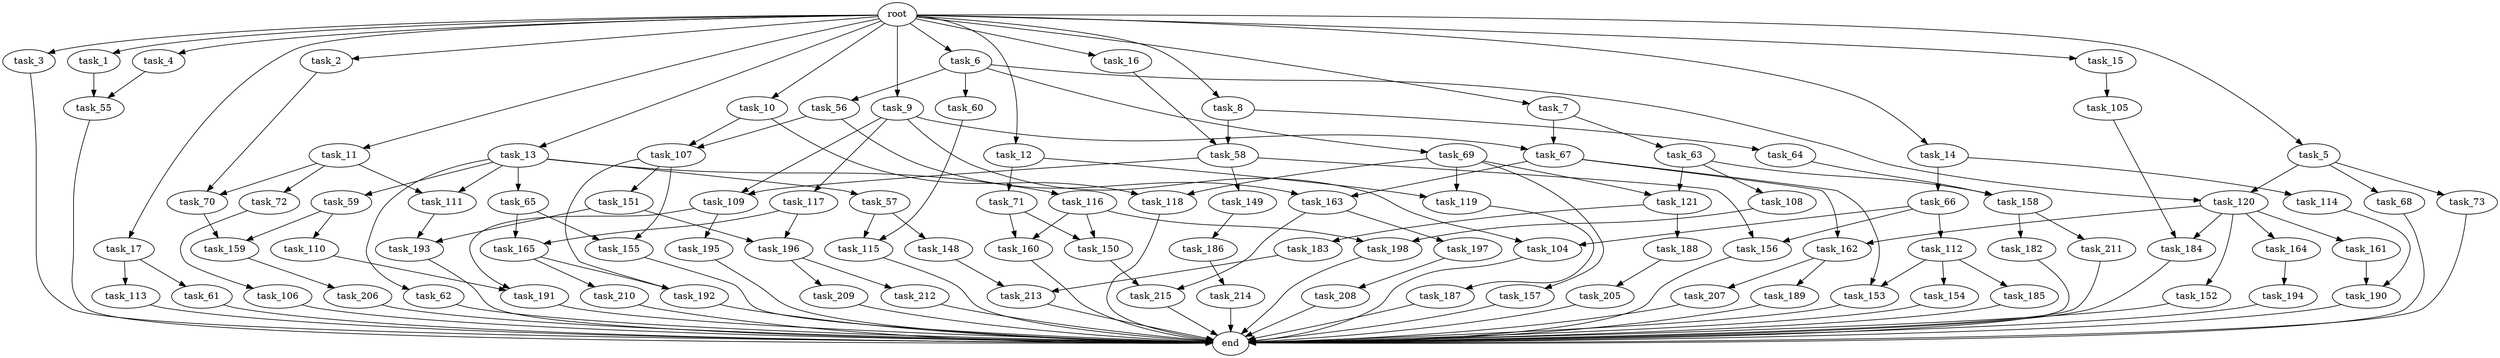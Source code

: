 digraph G {
  task_214 [size="2147483648.000000"];
  task_58 [size="1116691496.960000"];
  end [size="0.000000"];
  task_156 [size="10737418240.000000"];
  task_108 [size="3092376453.120000"];
  task_190 [size="6356551598.080000"];
  task_191 [size="4982162063.360000"];
  task_207 [size="1374389534.720000"];
  task_15 [size="10.240000"];
  task_3 [size="10.240000"];
  task_105 [size="8589934592.000000"];
  task_121 [size="6184752906.240000"];
  task_195 [size="773094113.280000"];
  task_154 [size="4209067950.080000"];
  task_73 [size="1374389534.720000"];
  task_209 [size="3092376453.120000"];
  task_210 [size="2147483648.000000"];
  task_16 [size="10.240000"];
  task_110 [size="6957847019.520000"];
  task_68 [size="1374389534.720000"];
  task_61 [size="4209067950.080000"];
  task_158 [size="7301444403.200000"];
  task_1 [size="10.240000"];
  task_185 [size="4209067950.080000"];
  task_72 [size="1374389534.720000"];
  task_11 [size="10.240000"];
  task_62 [size="5497558138.880000"];
  task_107 [size="12799002542.080000"];
  task_2 [size="10.240000"];
  task_10 [size="10.240000"];
  task_66 [size="5497558138.880000"];
  task_187 [size="4209067950.080000"];
  task_109 [size="11682311045.120001"];
  task_211 [size="2147483648.000000"];
  task_184 [size="12799002542.080000"];
  task_17 [size="10.240000"];
  task_114 [size="5497558138.880000"];
  task_155 [size="2147483648.000000"];
  task_67 [size="11682311045.120001"];
  task_150 [size="15547781611.520000"];
  task_197 [size="6957847019.520000"];
  task_157 [size="3092376453.120000"];
  task_106 [size="6957847019.520000"];
  task_12 [size="10.240000"];
  task_194 [size="5497558138.880000"];
  task_159 [size="8332236554.240000"];
  task_59 [size="5497558138.880000"];
  task_149 [size="8589934592.000000"];
  task_104 [size="5239860101.120000"];
  task_9 [size="10.240000"];
  task_64 [size="343597383.680000"];
  task_148 [size="3092376453.120000"];
  task_186 [size="3092376453.120000"];
  task_183 [size="2147483648.000000"];
  task_165 [size="7730941132.800000"];
  task_163 [size="9964324126.719999"];
  task_160 [size="15547781611.520000"];
  task_192 [size="3521873182.720000"];
  task_69 [size="1374389534.720000"];
  task_57 [size="5497558138.880000"];
  task_196 [size="7301444403.200000"];
  task_118 [size="7301444403.200000"];
  task_65 [size="5497558138.880000"];
  task_212 [size="3092376453.120000"];
  task_198 [size="15547781611.520000"];
  task_206 [size="2147483648.000000"];
  task_13 [size="10.240000"];
  task_193 [size="8933531975.680000"];
  task_152 [size="8589934592.000000"];
  task_182 [size="2147483648.000000"];
  task_55 [size="4552665333.760000"];
  task_5 [size="10.240000"];
  task_189 [size="1374389534.720000"];
  task_115 [size="7301444403.200000"];
  task_8 [size="10.240000"];
  task_56 [size="1374389534.720000"];
  task_188 [size="2147483648.000000"];
  task_14 [size="10.240000"];
  task_116 [size="5497558138.880000"];
  task_4 [size="10.240000"];
  task_119 [size="8589934592.000000"];
  task_161 [size="8589934592.000000"];
  task_213 [size="10050223472.639999"];
  task_113 [size="4209067950.080000"];
  task_164 [size="8589934592.000000"];
  task_112 [size="2147483648.000000"];
  task_153 [size="5583457484.800000"];
  root [size="0.000000"];
  task_120 [size="2748779069.440000"];
  task_60 [size="1374389534.720000"];
  task_70 [size="8332236554.240000"];
  task_6 [size="10.240000"];
  task_215 [size="11166914969.600000"];
  task_208 [size="4209067950.080000"];
  task_117 [size="3092376453.120000"];
  task_162 [size="9964324126.719999"];
  task_205 [size="6957847019.520000"];
  task_111 [size="6871947673.600000"];
  task_151 [size="1374389534.720000"];
  task_63 [size="8589934592.000000"];
  task_7 [size="10.240000"];
  task_71 [size="5497558138.880000"];

  task_214 -> end [size="1.000000"];
  task_58 -> task_156 [size="838860800.000000"];
  task_58 -> task_149 [size="838860800.000000"];
  task_58 -> task_109 [size="838860800.000000"];
  task_156 -> end [size="1.000000"];
  task_108 -> task_198 [size="838860800.000000"];
  task_190 -> end [size="1.000000"];
  task_191 -> end [size="1.000000"];
  task_207 -> end [size="1.000000"];
  task_15 -> task_105 [size="838860800.000000"];
  task_3 -> end [size="1.000000"];
  task_105 -> task_184 [size="411041792.000000"];
  task_121 -> task_183 [size="209715200.000000"];
  task_121 -> task_188 [size="209715200.000000"];
  task_195 -> end [size="1.000000"];
  task_154 -> end [size="1.000000"];
  task_73 -> end [size="1.000000"];
  task_209 -> end [size="1.000000"];
  task_210 -> end [size="1.000000"];
  task_16 -> task_58 [size="75497472.000000"];
  task_110 -> task_191 [size="411041792.000000"];
  task_68 -> end [size="1.000000"];
  task_61 -> end [size="1.000000"];
  task_158 -> task_211 [size="209715200.000000"];
  task_158 -> task_182 [size="209715200.000000"];
  task_1 -> task_55 [size="33554432.000000"];
  task_185 -> end [size="1.000000"];
  task_72 -> task_106 [size="679477248.000000"];
  task_11 -> task_72 [size="134217728.000000"];
  task_11 -> task_70 [size="134217728.000000"];
  task_11 -> task_111 [size="134217728.000000"];
  task_62 -> end [size="1.000000"];
  task_107 -> task_155 [size="134217728.000000"];
  task_107 -> task_151 [size="134217728.000000"];
  task_107 -> task_192 [size="134217728.000000"];
  task_2 -> task_70 [size="679477248.000000"];
  task_10 -> task_107 [size="411041792.000000"];
  task_10 -> task_118 [size="411041792.000000"];
  task_66 -> task_156 [size="209715200.000000"];
  task_66 -> task_104 [size="209715200.000000"];
  task_66 -> task_112 [size="209715200.000000"];
  task_187 -> end [size="1.000000"];
  task_109 -> task_195 [size="75497472.000000"];
  task_109 -> task_191 [size="75497472.000000"];
  task_211 -> end [size="1.000000"];
  task_184 -> end [size="1.000000"];
  task_17 -> task_61 [size="411041792.000000"];
  task_17 -> task_113 [size="411041792.000000"];
  task_114 -> task_190 [size="411041792.000000"];
  task_155 -> end [size="1.000000"];
  task_67 -> task_153 [size="134217728.000000"];
  task_67 -> task_162 [size="134217728.000000"];
  task_67 -> task_163 [size="134217728.000000"];
  task_150 -> task_215 [size="411041792.000000"];
  task_197 -> task_208 [size="411041792.000000"];
  task_157 -> end [size="1.000000"];
  task_106 -> end [size="1.000000"];
  task_12 -> task_119 [size="536870912.000000"];
  task_12 -> task_71 [size="536870912.000000"];
  task_194 -> end [size="1.000000"];
  task_159 -> task_206 [size="209715200.000000"];
  task_59 -> task_159 [size="679477248.000000"];
  task_59 -> task_110 [size="679477248.000000"];
  task_149 -> task_186 [size="301989888.000000"];
  task_104 -> end [size="1.000000"];
  task_9 -> task_104 [size="301989888.000000"];
  task_9 -> task_109 [size="301989888.000000"];
  task_9 -> task_67 [size="301989888.000000"];
  task_9 -> task_117 [size="301989888.000000"];
  task_64 -> task_158 [size="411041792.000000"];
  task_148 -> task_213 [size="301989888.000000"];
  task_186 -> task_214 [size="209715200.000000"];
  task_183 -> task_213 [size="679477248.000000"];
  task_165 -> task_210 [size="209715200.000000"];
  task_165 -> task_192 [size="209715200.000000"];
  task_163 -> task_197 [size="679477248.000000"];
  task_163 -> task_215 [size="679477248.000000"];
  task_160 -> end [size="1.000000"];
  task_192 -> end [size="1.000000"];
  task_69 -> task_121 [size="301989888.000000"];
  task_69 -> task_118 [size="301989888.000000"];
  task_69 -> task_157 [size="301989888.000000"];
  task_69 -> task_119 [size="301989888.000000"];
  task_57 -> task_148 [size="301989888.000000"];
  task_57 -> task_115 [size="301989888.000000"];
  task_196 -> task_212 [size="301989888.000000"];
  task_196 -> task_209 [size="301989888.000000"];
  task_118 -> end [size="1.000000"];
  task_65 -> task_155 [size="75497472.000000"];
  task_65 -> task_165 [size="75497472.000000"];
  task_212 -> end [size="1.000000"];
  task_198 -> end [size="1.000000"];
  task_206 -> end [size="1.000000"];
  task_13 -> task_116 [size="536870912.000000"];
  task_13 -> task_111 [size="536870912.000000"];
  task_13 -> task_62 [size="536870912.000000"];
  task_13 -> task_57 [size="536870912.000000"];
  task_13 -> task_59 [size="536870912.000000"];
  task_13 -> task_65 [size="536870912.000000"];
  task_193 -> end [size="1.000000"];
  task_152 -> end [size="1.000000"];
  task_182 -> end [size="1.000000"];
  task_55 -> end [size="1.000000"];
  task_5 -> task_120 [size="134217728.000000"];
  task_5 -> task_73 [size="134217728.000000"];
  task_5 -> task_68 [size="134217728.000000"];
  task_189 -> end [size="1.000000"];
  task_115 -> end [size="1.000000"];
  task_8 -> task_58 [size="33554432.000000"];
  task_8 -> task_64 [size="33554432.000000"];
  task_56 -> task_107 [size="838860800.000000"];
  task_56 -> task_163 [size="838860800.000000"];
  task_188 -> task_205 [size="679477248.000000"];
  task_14 -> task_66 [size="536870912.000000"];
  task_14 -> task_114 [size="536870912.000000"];
  task_116 -> task_160 [size="679477248.000000"];
  task_116 -> task_150 [size="679477248.000000"];
  task_116 -> task_198 [size="679477248.000000"];
  task_4 -> task_55 [size="411041792.000000"];
  task_119 -> task_187 [size="411041792.000000"];
  task_161 -> task_190 [size="209715200.000000"];
  task_213 -> end [size="1.000000"];
  task_113 -> end [size="1.000000"];
  task_164 -> task_194 [size="536870912.000000"];
  task_112 -> task_153 [size="411041792.000000"];
  task_112 -> task_154 [size="411041792.000000"];
  task_112 -> task_185 [size="411041792.000000"];
  task_153 -> end [size="1.000000"];
  root -> task_8 [size="1.000000"];
  root -> task_9 [size="1.000000"];
  root -> task_16 [size="1.000000"];
  root -> task_14 [size="1.000000"];
  root -> task_6 [size="1.000000"];
  root -> task_4 [size="1.000000"];
  root -> task_5 [size="1.000000"];
  root -> task_1 [size="1.000000"];
  root -> task_13 [size="1.000000"];
  root -> task_15 [size="1.000000"];
  root -> task_11 [size="1.000000"];
  root -> task_3 [size="1.000000"];
  root -> task_12 [size="1.000000"];
  root -> task_2 [size="1.000000"];
  root -> task_10 [size="1.000000"];
  root -> task_7 [size="1.000000"];
  root -> task_17 [size="1.000000"];
  task_120 -> task_161 [size="838860800.000000"];
  task_120 -> task_162 [size="838860800.000000"];
  task_120 -> task_152 [size="838860800.000000"];
  task_120 -> task_164 [size="838860800.000000"];
  task_120 -> task_184 [size="838860800.000000"];
  task_60 -> task_115 [size="411041792.000000"];
  task_70 -> task_159 [size="134217728.000000"];
  task_6 -> task_120 [size="134217728.000000"];
  task_6 -> task_56 [size="134217728.000000"];
  task_6 -> task_60 [size="134217728.000000"];
  task_6 -> task_69 [size="134217728.000000"];
  task_215 -> end [size="1.000000"];
  task_208 -> end [size="1.000000"];
  task_117 -> task_196 [size="679477248.000000"];
  task_117 -> task_165 [size="679477248.000000"];
  task_162 -> task_207 [size="134217728.000000"];
  task_162 -> task_189 [size="134217728.000000"];
  task_205 -> end [size="1.000000"];
  task_111 -> task_193 [size="838860800.000000"];
  task_151 -> task_193 [size="33554432.000000"];
  task_151 -> task_196 [size="33554432.000000"];
  task_63 -> task_108 [size="301989888.000000"];
  task_63 -> task_121 [size="301989888.000000"];
  task_63 -> task_158 [size="301989888.000000"];
  task_7 -> task_63 [size="838860800.000000"];
  task_7 -> task_67 [size="838860800.000000"];
  task_71 -> task_160 [size="838860800.000000"];
  task_71 -> task_150 [size="838860800.000000"];
}
